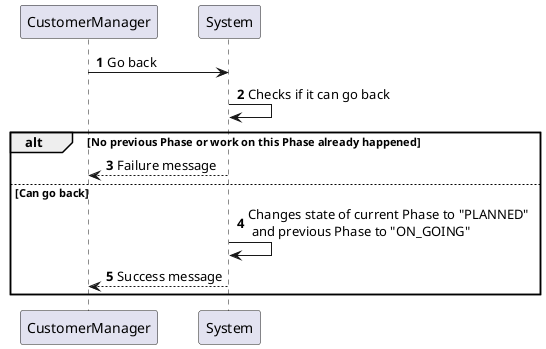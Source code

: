 @startuml
'https://plantuml.com/sequence-diagram

autonumber

CustomerManager -> System : Go back

System -> System : Checks if it can go back

    alt No previous Phase or work on this Phase already happened

        System --> CustomerManager : Failure message

    else Can go back

        System -> System : Changes state of current Phase to "PLANNED"\n and previous Phase to "ON_GOING"

        System --> CustomerManager : Success message

    end

@enduml